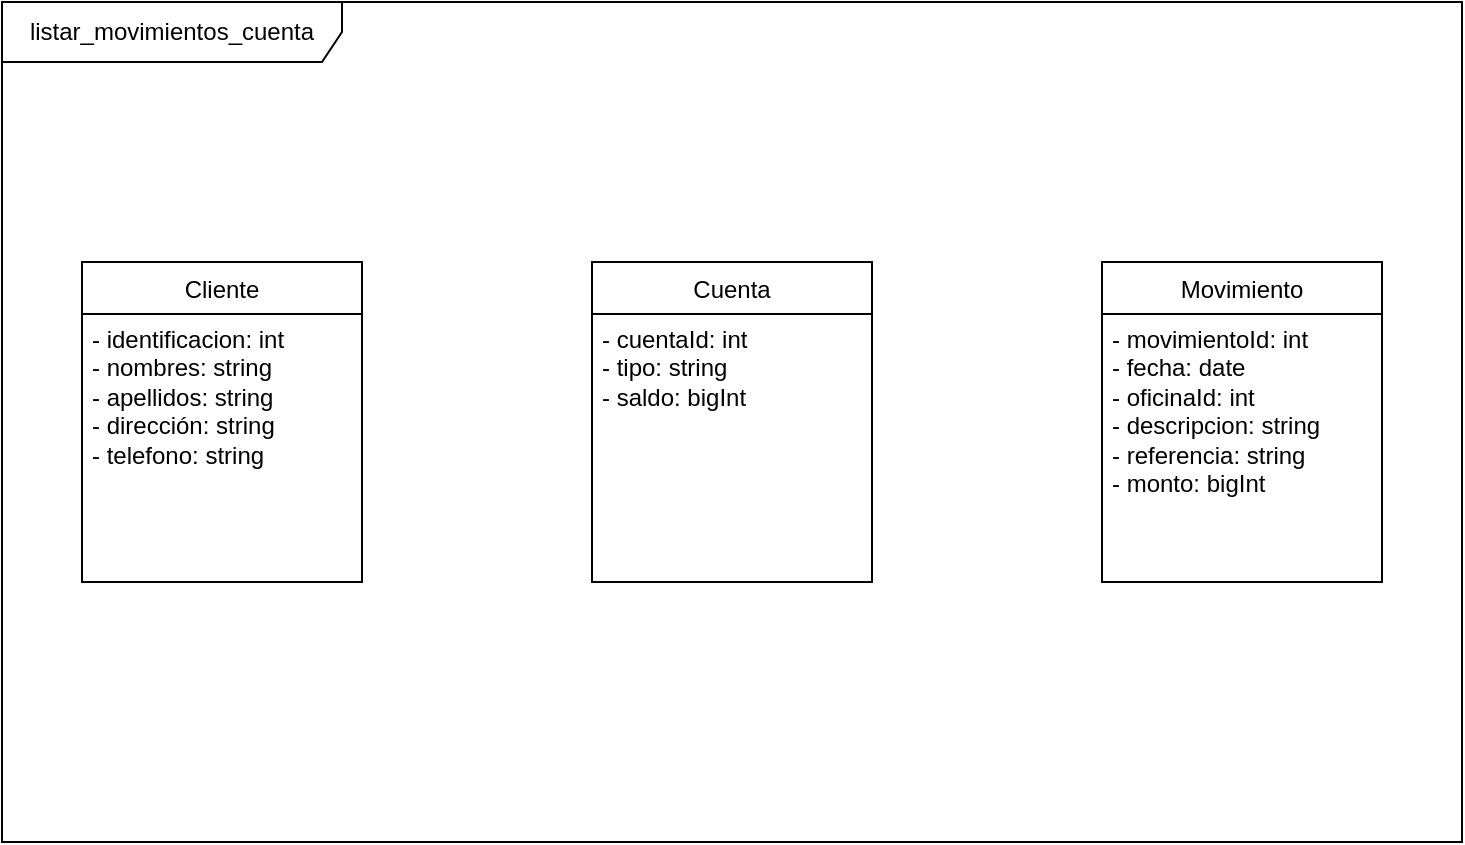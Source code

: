 <mxfile version="20.0.3" type="github">
  <diagram id="C5RBs43oDa-KdzZeNtuy" name="Page-1">
    <mxGraphModel dx="1422" dy="804" grid="1" gridSize="10" guides="1" tooltips="1" connect="1" arrows="1" fold="1" page="1" pageScale="1" pageWidth="827" pageHeight="1169" math="0" shadow="0">
      <root>
        <mxCell id="WIyWlLk6GJQsqaUBKTNV-0" />
        <mxCell id="WIyWlLk6GJQsqaUBKTNV-1" parent="WIyWlLk6GJQsqaUBKTNV-0" />
        <mxCell id="drCkNsFTABV8Y_QIdW5n-4" value="listar_movimientos_cuenta" style="shape=umlFrame;whiteSpace=wrap;html=1;width=170;height=30;" vertex="1" parent="WIyWlLk6GJQsqaUBKTNV-1">
          <mxGeometry x="70" y="240" width="730" height="420" as="geometry" />
        </mxCell>
        <mxCell id="drCkNsFTABV8Y_QIdW5n-5" value="Movimiento" style="swimlane;fontStyle=0;childLayout=stackLayout;horizontal=1;startSize=26;fillColor=none;horizontalStack=0;resizeParent=1;resizeParentMax=0;resizeLast=0;collapsible=1;marginBottom=0;" vertex="1" parent="WIyWlLk6GJQsqaUBKTNV-1">
          <mxGeometry x="620" y="370" width="140" height="160" as="geometry" />
        </mxCell>
        <mxCell id="drCkNsFTABV8Y_QIdW5n-6" value="- movimientoId: int&lt;br&gt;- fecha: date&lt;br&gt;- oficinaId: int&lt;br&gt;- descripcion: string&lt;br&gt;- referencia: string&lt;br&gt;- monto: bigInt" style="text;strokeColor=none;fillColor=none;align=left;verticalAlign=top;spacingLeft=4;spacingRight=4;overflow=hidden;rotatable=0;points=[[0,0.5],[1,0.5]];portConstraint=eastwest;spacing=1;spacingBottom=10;html=1;" vertex="1" parent="drCkNsFTABV8Y_QIdW5n-5">
          <mxGeometry y="26" width="140" height="134" as="geometry" />
        </mxCell>
        <mxCell id="drCkNsFTABV8Y_QIdW5n-9" value="Cuenta" style="swimlane;fontStyle=0;childLayout=stackLayout;horizontal=1;startSize=26;fillColor=none;horizontalStack=0;resizeParent=1;resizeParentMax=0;resizeLast=0;collapsible=1;marginBottom=0;" vertex="1" parent="WIyWlLk6GJQsqaUBKTNV-1">
          <mxGeometry x="365" y="370" width="140" height="160" as="geometry" />
        </mxCell>
        <mxCell id="drCkNsFTABV8Y_QIdW5n-10" value="- cuentaId: int&lt;br&gt;- tipo: string&lt;br&gt;- saldo: bigInt&lt;br&gt;" style="text;strokeColor=none;fillColor=none;align=left;verticalAlign=top;spacingLeft=4;spacingRight=4;overflow=hidden;rotatable=0;points=[[0,0.5],[1,0.5]];portConstraint=eastwest;spacing=1;spacingBottom=10;html=1;" vertex="1" parent="drCkNsFTABV8Y_QIdW5n-9">
          <mxGeometry y="26" width="140" height="134" as="geometry" />
        </mxCell>
        <mxCell id="drCkNsFTABV8Y_QIdW5n-12" value="Cliente" style="swimlane;fontStyle=0;childLayout=stackLayout;horizontal=1;startSize=26;fillColor=none;horizontalStack=0;resizeParent=1;resizeParentMax=0;resizeLast=0;collapsible=1;marginBottom=0;" vertex="1" parent="WIyWlLk6GJQsqaUBKTNV-1">
          <mxGeometry x="110" y="370" width="140" height="160" as="geometry" />
        </mxCell>
        <mxCell id="drCkNsFTABV8Y_QIdW5n-13" value="- identificacion: int&lt;br&gt;- nombres: string&lt;br&gt;- apellidos: string&lt;br&gt;- dirección: string&lt;br&gt;- telefono: string" style="text;strokeColor=none;fillColor=none;align=left;verticalAlign=top;spacingLeft=4;spacingRight=4;overflow=hidden;rotatable=0;points=[[0,0.5],[1,0.5]];portConstraint=eastwest;spacing=1;spacingBottom=10;html=1;" vertex="1" parent="drCkNsFTABV8Y_QIdW5n-12">
          <mxGeometry y="26" width="140" height="134" as="geometry" />
        </mxCell>
      </root>
    </mxGraphModel>
  </diagram>
</mxfile>
